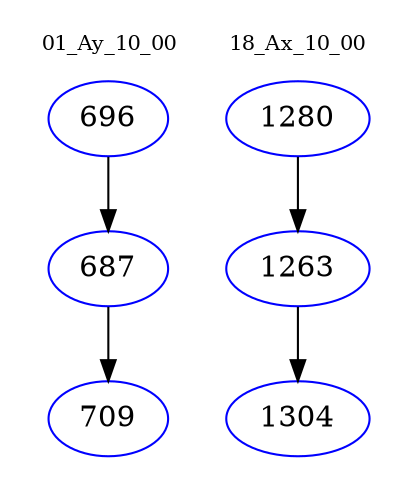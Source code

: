 digraph{
subgraph cluster_0 {
color = white
label = "01_Ay_10_00";
fontsize=10;
T0_696 [label="696", color="blue"]
T0_696 -> T0_687 [color="black"]
T0_687 [label="687", color="blue"]
T0_687 -> T0_709 [color="black"]
T0_709 [label="709", color="blue"]
}
subgraph cluster_1 {
color = white
label = "18_Ax_10_00";
fontsize=10;
T1_1280 [label="1280", color="blue"]
T1_1280 -> T1_1263 [color="black"]
T1_1263 [label="1263", color="blue"]
T1_1263 -> T1_1304 [color="black"]
T1_1304 [label="1304", color="blue"]
}
}
